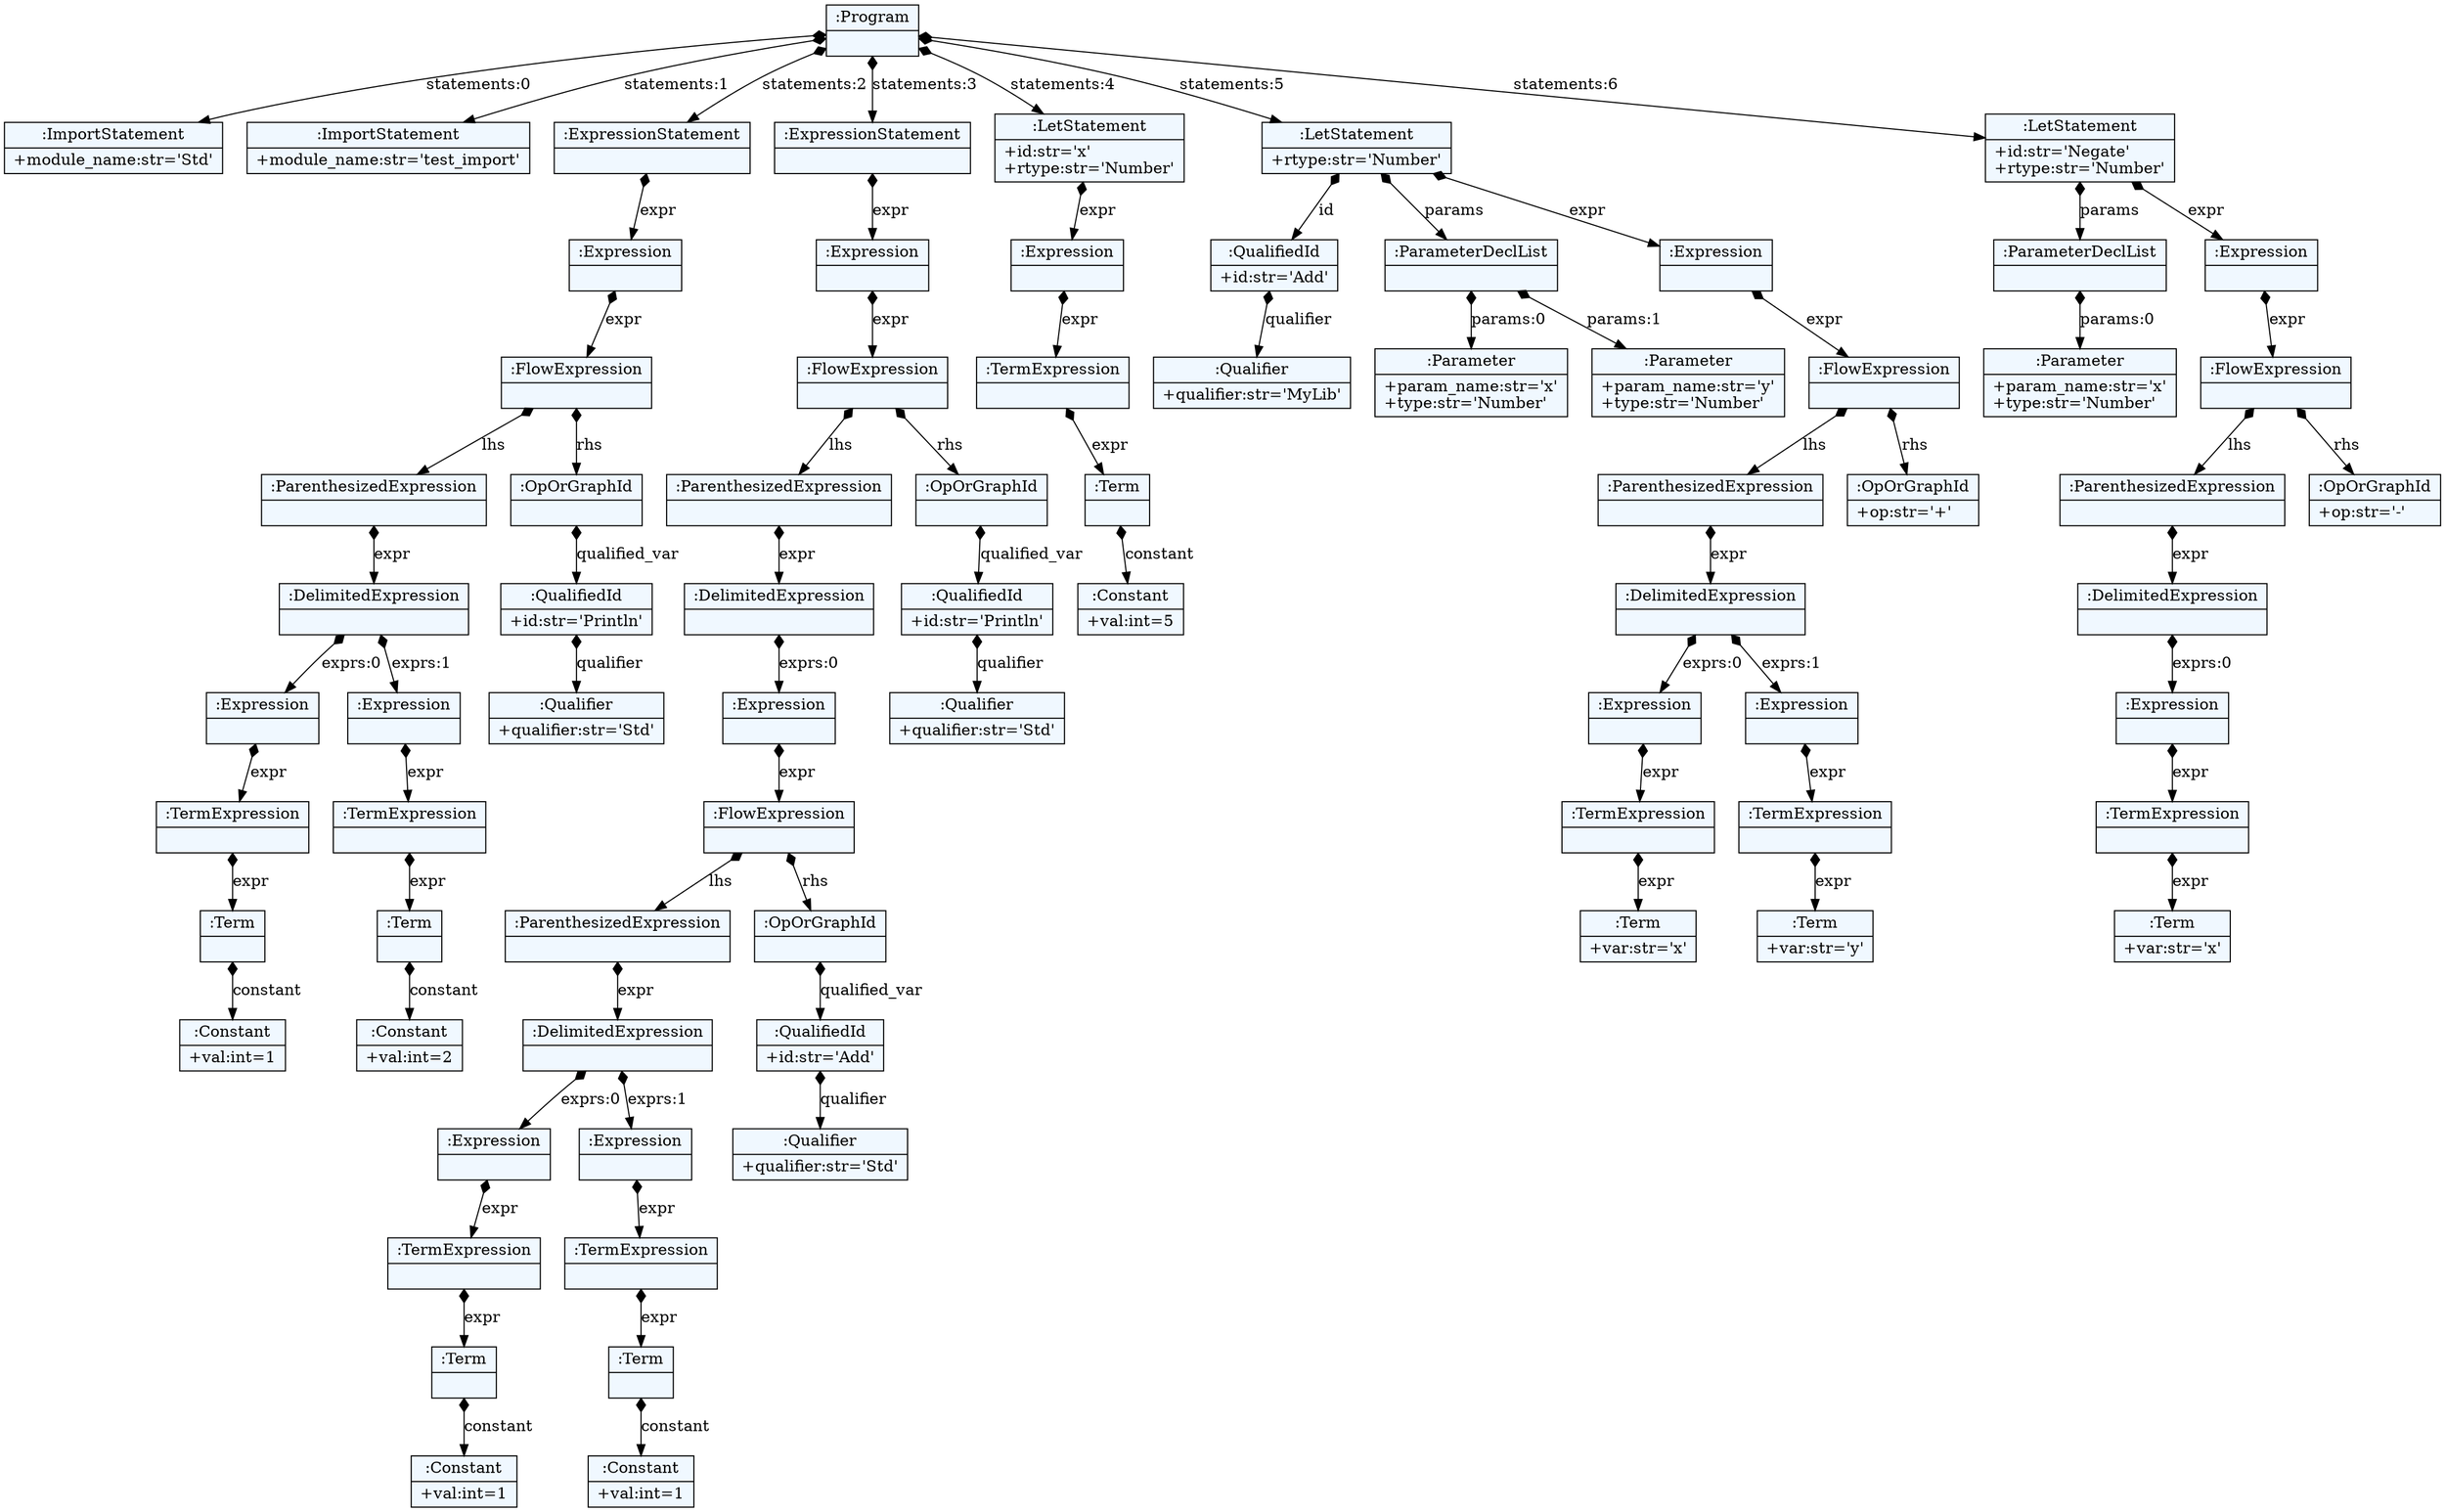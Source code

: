 
    digraph textX {
    fontname = "Bitstream Vera Sans"
    fontsize = 8
    node[
        shape=record,
        style=filled,
        fillcolor=aliceblue
    ]
    nodesep = 0.3
    edge[dir=black,arrowtail=empty]


131458014634448 -> 131458014635888 [label="statements:0" arrowtail=diamond dir=both]
131458014635888[label="{:ImportStatement|+module_name:str='Std'\l}"]
131458014634448 -> 131458014638912 [label="statements:1" arrowtail=diamond dir=both]
131458014638912[label="{:ImportStatement|+module_name:str='test_import'\l}"]
131458014634448 -> 131458014638624 [label="statements:2" arrowtail=diamond dir=both]
131458014638624 -> 131458014641072 [label="expr" arrowtail=diamond dir=both]
131458014641072 -> 131458014638336 [label="expr" arrowtail=diamond dir=both]
131458014638336 -> 131458014637184 [label="lhs" arrowtail=diamond dir=both]
131458014637184 -> 131458014632960 [label="expr" arrowtail=diamond dir=both]
131458014632960 -> 131458014631280 [label="exprs:0" arrowtail=diamond dir=both]
131458014631280 -> 131458014629648 [label="expr" arrowtail=diamond dir=both]
131458014629648 -> 131458014631904 [label="expr" arrowtail=diamond dir=both]
131458014631904 -> 131458014630944 [label="constant" arrowtail=diamond dir=both]
131458014630944[label="{:Constant|+val:int=1\l}"]
131458014631904[label="{:Term|}"]
131458014629648[label="{:TermExpression|}"]
131458014631280[label="{:Expression|}"]
131458014632960 -> 131458014629600 [label="exprs:1" arrowtail=diamond dir=both]
131458014629600 -> 131458014630896 [label="expr" arrowtail=diamond dir=both]
131458014630896 -> 131458014629264 [label="expr" arrowtail=diamond dir=both]
131458014629264 -> 131458014628208 [label="constant" arrowtail=diamond dir=both]
131458014628208[label="{:Constant|+val:int=2\l}"]
131458014629264[label="{:Term|}"]
131458014630896[label="{:TermExpression|}"]
131458014629600[label="{:Expression|}"]
131458014632960[label="{:DelimitedExpression|}"]
131458014637184[label="{:ParenthesizedExpression|}"]
131458014638336 -> 131458014636176 [label="rhs" arrowtail=diamond dir=both]
131458014636176 -> 131458014632000 [label="qualified_var" arrowtail=diamond dir=both]
131458014632000 -> 131458014629072 [label="qualifier" arrowtail=diamond dir=both]
131458014629072[label="{:Qualifier|+qualifier:str='Std'\l}"]
131458014632000[label="{:QualifiedId|+id:str='Println'\l}"]
131458014636176[label="{:OpOrGraphId|}"]
131458014638336[label="{:FlowExpression|}"]
131458014641072[label="{:Expression|}"]
131458014638624[label="{:ExpressionStatement|}"]
131458014634448 -> 131458014642032 [label="statements:3" arrowtail=diamond dir=both]
131458014642032 -> 131458014632144 [label="expr" arrowtail=diamond dir=both]
131458014632144 -> 131458014629024 [label="expr" arrowtail=diamond dir=both]
131458014629024 -> 131458014629504 [label="lhs" arrowtail=diamond dir=both]
131458014629504 -> 131458014638000 [label="expr" arrowtail=diamond dir=both]
131458014638000 -> 131458014629744 [label="exprs:0" arrowtail=diamond dir=both]
131458014629744 -> 131458014638096 [label="expr" arrowtail=diamond dir=both]
131458014638096 -> 131458014631088 [label="lhs" arrowtail=diamond dir=both]
131458014631088 -> 131458014638864 [label="expr" arrowtail=diamond dir=both]
131458014638864 -> 131458014639152 [label="exprs:0" arrowtail=diamond dir=both]
131458014639152 -> 131458014631520 [label="expr" arrowtail=diamond dir=both]
131458014631520 -> 131458014630272 [label="expr" arrowtail=diamond dir=both]
131458014630272 -> 131458014641264 [label="constant" arrowtail=diamond dir=both]
131458014641264[label="{:Constant|+val:int=1\l}"]
131458014630272[label="{:Term|}"]
131458014631520[label="{:TermExpression|}"]
131458014639152[label="{:Expression|}"]
131458014638864 -> 131458014632336 [label="exprs:1" arrowtail=diamond dir=both]
131458014632336 -> 131458014631472 [label="expr" arrowtail=diamond dir=both]
131458014631472 -> 131458014633200 [label="expr" arrowtail=diamond dir=both]
131458014633200 -> 131458014641648 [label="constant" arrowtail=diamond dir=both]
131458014641648[label="{:Constant|+val:int=1\l}"]
131458014633200[label="{:Term|}"]
131458014631472[label="{:TermExpression|}"]
131458014632336[label="{:Expression|}"]
131458014638864[label="{:DelimitedExpression|}"]
131458014631088[label="{:ParenthesizedExpression|}"]
131458014638096 -> 131458014638528 [label="rhs" arrowtail=diamond dir=both]
131458014638528 -> 131458014630752 [label="qualified_var" arrowtail=diamond dir=both]
131458014630752 -> 131458014641600 [label="qualifier" arrowtail=diamond dir=both]
131458014641600[label="{:Qualifier|+qualifier:str='Std'\l}"]
131458014630752[label="{:QualifiedId|+id:str='Add'\l}"]
131458014638528[label="{:OpOrGraphId|}"]
131458014638096[label="{:FlowExpression|}"]
131458014629744[label="{:Expression|}"]
131458014638000[label="{:DelimitedExpression|}"]
131458014629504[label="{:ParenthesizedExpression|}"]
131458014629024 -> 131458014637760 [label="rhs" arrowtail=diamond dir=both]
131458014637760 -> 131458014635936 [label="qualified_var" arrowtail=diamond dir=both]
131458014635936 -> 131458014630800 [label="qualifier" arrowtail=diamond dir=both]
131458014630800[label="{:Qualifier|+qualifier:str='Std'\l}"]
131458014635936[label="{:QualifiedId|+id:str='Println'\l}"]
131458014637760[label="{:OpOrGraphId|}"]
131458014629024[label="{:FlowExpression|}"]
131458014632144[label="{:Expression|}"]
131458014642032[label="{:ExpressionStatement|}"]
131458014634448 -> 131458014637136 [label="statements:4" arrowtail=diamond dir=both]
131458014637136 -> 131458014637328 [label="expr" arrowtail=diamond dir=both]
131458014637328 -> 131458014633680 [label="expr" arrowtail=diamond dir=both]
131458014633680 -> 131458014635072 [label="expr" arrowtail=diamond dir=both]
131458014635072 -> 131458014628688 [label="constant" arrowtail=diamond dir=both]
131458014628688[label="{:Constant|+val:int=5\l}"]
131458014635072[label="{:Term|}"]
131458014633680[label="{:TermExpression|}"]
131458014637328[label="{:Expression|}"]
131458014637136[label="{:LetStatement|+id:str='x'\l+rtype:str='Number'\l}"]
131458014634448 -> 131458014629312 [label="statements:5" arrowtail=diamond dir=both]
131458014629312 -> 131458014630080 [label="id" arrowtail=diamond dir=both]
131458014630080 -> 131458014631760 [label="qualifier" arrowtail=diamond dir=both]
131458014631760[label="{:Qualifier|+qualifier:str='MyLib'\l}"]
131458014630080[label="{:QualifiedId|+id:str='Add'\l}"]
131458014629312 -> 131458014628640 [label="params" arrowtail=diamond dir=both]
131458014628640 -> 131458014636800 [label="params:0" arrowtail=diamond dir=both]
131458014636800[label="{:Parameter|+param_name:str='x'\l+type:str='Number'\l}"]
131458014628640 -> 131458014627680 [label="params:1" arrowtail=diamond dir=both]
131458014627680[label="{:Parameter|+param_name:str='y'\l+type:str='Number'\l}"]
131458014628640[label="{:ParameterDeclList|}"]
131458014629312 -> 131458014636560 [label="expr" arrowtail=diamond dir=both]
131458014636560 -> 131458014638144 [label="expr" arrowtail=diamond dir=both]
131458014638144 -> 131458014636944 [label="lhs" arrowtail=diamond dir=both]
131458014636944 -> 131458014639536 [label="expr" arrowtail=diamond dir=both]
131458014639536 -> 131458014925040 [label="exprs:0" arrowtail=diamond dir=both]
131458014925040 -> 131458014922640 [label="expr" arrowtail=diamond dir=both]
131458014922640 -> 131458014925088 [label="expr" arrowtail=diamond dir=both]
131458014925088[label="{:Term|+var:str='x'\l}"]
131458014922640[label="{:TermExpression|}"]
131458014925040[label="{:Expression|}"]
131458014639536 -> 131458014925424 [label="exprs:1" arrowtail=diamond dir=both]
131458014925424 -> 131458014925760 [label="expr" arrowtail=diamond dir=both]
131458014925760 -> 131458014925376 [label="expr" arrowtail=diamond dir=both]
131458014925376[label="{:Term|+var:str='y'\l}"]
131458014925760[label="{:TermExpression|}"]
131458014925424[label="{:Expression|}"]
131458014639536[label="{:DelimitedExpression|}"]
131458014636944[label="{:ParenthesizedExpression|}"]
131458014638144 -> 131458014641552 [label="rhs" arrowtail=diamond dir=both]
131458014641552[label="{:OpOrGraphId|+op:str='+'\l}"]
131458014638144[label="{:FlowExpression|}"]
131458014636560[label="{:Expression|}"]
131458014629312[label="{:LetStatement|+rtype:str='Number'\l}"]
131458014634448 -> 131458014639104 [label="statements:6" arrowtail=diamond dir=both]
131458014639104 -> 131458014639392 [label="params" arrowtail=diamond dir=both]
131458014639392 -> 131458014925328 [label="params:0" arrowtail=diamond dir=both]
131458014925328[label="{:Parameter|+param_name:str='x'\l+type:str='Number'\l}"]
131458014639392[label="{:ParameterDeclList|}"]
131458014639104 -> 131458014921920 [label="expr" arrowtail=diamond dir=both]
131458014921920 -> 131458014921632 [label="expr" arrowtail=diamond dir=both]
131458014921632 -> 131458014925616 [label="lhs" arrowtail=diamond dir=both]
131458014925616 -> 131458014921728 [label="expr" arrowtail=diamond dir=both]
131458014921728 -> 131458014923072 [label="exprs:0" arrowtail=diamond dir=both]
131458014923072 -> 131458014924272 [label="expr" arrowtail=diamond dir=both]
131458014924272 -> 131458014921056 [label="expr" arrowtail=diamond dir=both]
131458014921056[label="{:Term|+var:str='x'\l}"]
131458014924272[label="{:TermExpression|}"]
131458014923072[label="{:Expression|}"]
131458014921728[label="{:DelimitedExpression|}"]
131458014925616[label="{:ParenthesizedExpression|}"]
131458014921632 -> 131458014922064 [label="rhs" arrowtail=diamond dir=both]
131458014922064[label="{:OpOrGraphId|+op:str='-'\l}"]
131458014921632[label="{:FlowExpression|}"]
131458014921920[label="{:Expression|}"]
131458014639104[label="{:LetStatement|+id:str='Negate'\l+rtype:str='Number'\l}"]
131458014634448[label="{:Program|}"]

}
